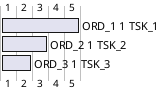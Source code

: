 @startgantt
[ORD_1 1 TSK_1] lasts 5 days
[ORD_2 1 TSK_2] lasts 3 days
[ORD_3 1 TSK_3] lasts 2 days
@endgantt